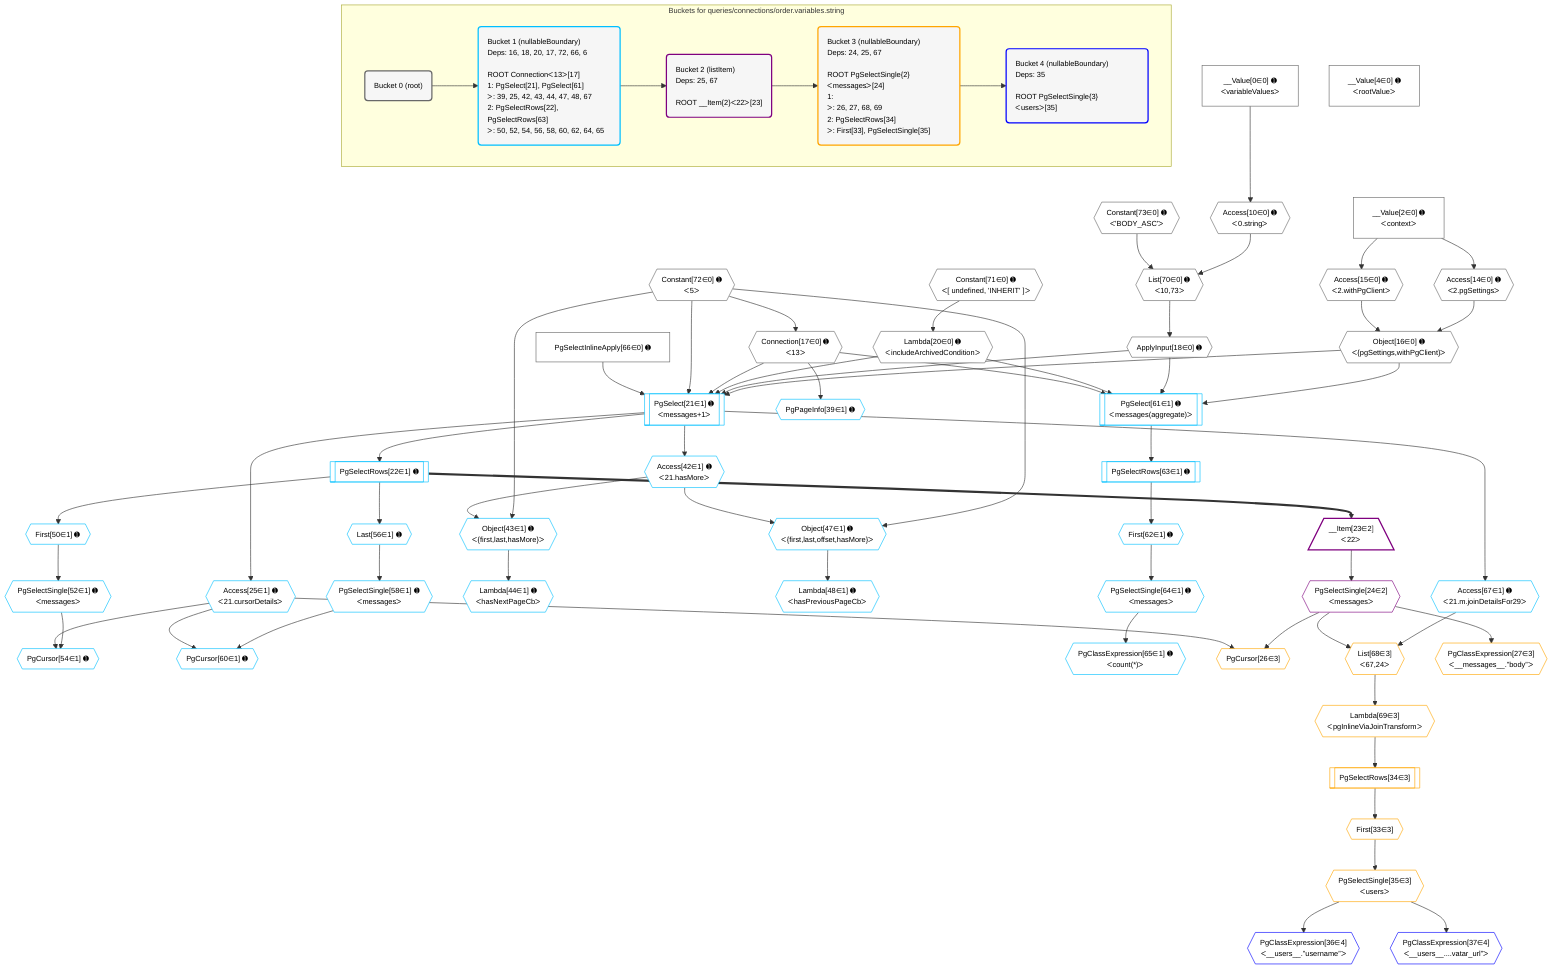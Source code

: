%%{init: {'themeVariables': { 'fontSize': '12px'}}}%%
graph TD
    classDef path fill:#eee,stroke:#000,color:#000
    classDef plan fill:#fff,stroke-width:1px,color:#000
    classDef itemplan fill:#fff,stroke-width:2px,color:#000
    classDef unbatchedplan fill:#dff,stroke-width:1px,color:#000
    classDef sideeffectplan fill:#fcc,stroke-width:2px,color:#000
    classDef bucket fill:#f6f6f6,color:#000,stroke-width:2px,text-align:left


    %% plan dependencies
    Object16{{"Object[16∈0] ➊<br />ᐸ{pgSettings,withPgClient}ᐳ"}}:::plan
    Access14{{"Access[14∈0] ➊<br />ᐸ2.pgSettingsᐳ"}}:::plan
    Access15{{"Access[15∈0] ➊<br />ᐸ2.withPgClientᐳ"}}:::plan
    Access14 & Access15 --> Object16
    List70{{"List[70∈0] ➊<br />ᐸ10,73ᐳ"}}:::plan
    Access10{{"Access[10∈0] ➊<br />ᐸ0.stringᐳ"}}:::plan
    Constant73{{"Constant[73∈0] ➊<br />ᐸ'BODY_ASC'ᐳ"}}:::plan
    Access10 & Constant73 --> List70
    __Value0["__Value[0∈0] ➊<br />ᐸvariableValuesᐳ"]:::plan
    __Value0 --> Access10
    __Value2["__Value[2∈0] ➊<br />ᐸcontextᐳ"]:::plan
    __Value2 --> Access14
    __Value2 --> Access15
    Connection17{{"Connection[17∈0] ➊<br />ᐸ13ᐳ"}}:::plan
    Constant72{{"Constant[72∈0] ➊<br />ᐸ5ᐳ"}}:::plan
    Constant72 --> Connection17
    ApplyInput18{{"ApplyInput[18∈0] ➊"}}:::plan
    List70 --> ApplyInput18
    Lambda20{{"Lambda[20∈0] ➊<br />ᐸincludeArchivedConditionᐳ"}}:::plan
    Constant71{{"Constant[71∈0] ➊<br />ᐸ[ undefined, 'INHERIT' ]ᐳ"}}:::plan
    Constant71 --> Lambda20
    __Value4["__Value[4∈0] ➊<br />ᐸrootValueᐳ"]:::plan
    PgSelectInlineApply66["PgSelectInlineApply[66∈0] ➊"]:::plan
    PgSelect21[["PgSelect[21∈1] ➊<br />ᐸmessages+1ᐳ"]]:::plan
    Object16 & ApplyInput18 & Lambda20 & Connection17 & Constant72 & PgSelectInlineApply66 --> PgSelect21
    Object47{{"Object[47∈1] ➊<br />ᐸ{first,last,offset,hasMore}ᐳ"}}:::plan
    Access42{{"Access[42∈1] ➊<br />ᐸ21.hasMoreᐳ"}}:::plan
    Constant72 & Access42 --> Object47
    PgSelect61[["PgSelect[61∈1] ➊<br />ᐸmessages(aggregate)ᐳ"]]:::plan
    Object16 & ApplyInput18 & Lambda20 & Connection17 --> PgSelect61
    Object43{{"Object[43∈1] ➊<br />ᐸ{first,last,hasMore}ᐳ"}}:::plan
    Constant72 & Access42 --> Object43
    PgCursor54{{"PgCursor[54∈1] ➊"}}:::plan
    PgSelectSingle52{{"PgSelectSingle[52∈1] ➊<br />ᐸmessagesᐳ"}}:::plan
    Access25{{"Access[25∈1] ➊<br />ᐸ21.cursorDetailsᐳ"}}:::plan
    PgSelectSingle52 & Access25 --> PgCursor54
    PgCursor60{{"PgCursor[60∈1] ➊"}}:::plan
    PgSelectSingle58{{"PgSelectSingle[58∈1] ➊<br />ᐸmessagesᐳ"}}:::plan
    PgSelectSingle58 & Access25 --> PgCursor60
    PgSelectRows22[["PgSelectRows[22∈1] ➊"]]:::plan
    PgSelect21 --> PgSelectRows22
    PgSelect21 --> Access25
    PgPageInfo39{{"PgPageInfo[39∈1] ➊"}}:::plan
    Connection17 --> PgPageInfo39
    PgSelect21 --> Access42
    Lambda44{{"Lambda[44∈1] ➊<br />ᐸhasNextPageCbᐳ"}}:::plan
    Object43 --> Lambda44
    Lambda48{{"Lambda[48∈1] ➊<br />ᐸhasPreviousPageCbᐳ"}}:::plan
    Object47 --> Lambda48
    First50{{"First[50∈1] ➊"}}:::plan
    PgSelectRows22 --> First50
    First50 --> PgSelectSingle52
    Last56{{"Last[56∈1] ➊"}}:::plan
    PgSelectRows22 --> Last56
    Last56 --> PgSelectSingle58
    First62{{"First[62∈1] ➊"}}:::plan
    PgSelectRows63[["PgSelectRows[63∈1] ➊"]]:::plan
    PgSelectRows63 --> First62
    PgSelect61 --> PgSelectRows63
    PgSelectSingle64{{"PgSelectSingle[64∈1] ➊<br />ᐸmessagesᐳ"}}:::plan
    First62 --> PgSelectSingle64
    PgClassExpression65{{"PgClassExpression[65∈1] ➊<br />ᐸcount(*)ᐳ"}}:::plan
    PgSelectSingle64 --> PgClassExpression65
    Access67{{"Access[67∈1] ➊<br />ᐸ21.m.joinDetailsFor29ᐳ"}}:::plan
    PgSelect21 --> Access67
    __Item23[/"__Item[23∈2]<br />ᐸ22ᐳ"\]:::itemplan
    PgSelectRows22 ==> __Item23
    PgSelectSingle24{{"PgSelectSingle[24∈2]<br />ᐸmessagesᐳ"}}:::plan
    __Item23 --> PgSelectSingle24
    PgCursor26{{"PgCursor[26∈3]"}}:::plan
    PgSelectSingle24 & Access25 --> PgCursor26
    List68{{"List[68∈3]<br />ᐸ67,24ᐳ"}}:::plan
    Access67 & PgSelectSingle24 --> List68
    PgClassExpression27{{"PgClassExpression[27∈3]<br />ᐸ__messages__.”body”ᐳ"}}:::plan
    PgSelectSingle24 --> PgClassExpression27
    First33{{"First[33∈3]"}}:::plan
    PgSelectRows34[["PgSelectRows[34∈3]"]]:::plan
    PgSelectRows34 --> First33
    Lambda69{{"Lambda[69∈3]<br />ᐸpgInlineViaJoinTransformᐳ"}}:::plan
    Lambda69 --> PgSelectRows34
    PgSelectSingle35{{"PgSelectSingle[35∈3]<br />ᐸusersᐳ"}}:::plan
    First33 --> PgSelectSingle35
    List68 --> Lambda69
    PgClassExpression36{{"PgClassExpression[36∈4]<br />ᐸ__users__.”username”ᐳ"}}:::plan
    PgSelectSingle35 --> PgClassExpression36
    PgClassExpression37{{"PgClassExpression[37∈4]<br />ᐸ__users__....vatar_url”ᐳ"}}:::plan
    PgSelectSingle35 --> PgClassExpression37

    %% define steps

    subgraph "Buckets for queries/connections/order.variables.string"
    Bucket0("Bucket 0 (root)"):::bucket
    classDef bucket0 stroke:#696969
    class Bucket0,__Value0,__Value2,__Value4,Access10,Access14,Access15,Object16,Connection17,ApplyInput18,Lambda20,PgSelectInlineApply66,List70,Constant71,Constant72,Constant73 bucket0
    Bucket1("Bucket 1 (nullableBoundary)<br />Deps: 16, 18, 20, 17, 72, 66, 6<br /><br />ROOT Connectionᐸ13ᐳ[17]<br />1: PgSelect[21], PgSelect[61]<br />ᐳ: 39, 25, 42, 43, 44, 47, 48, 67<br />2: PgSelectRows[22], PgSelectRows[63]<br />ᐳ: 50, 52, 54, 56, 58, 60, 62, 64, 65"):::bucket
    classDef bucket1 stroke:#00bfff
    class Bucket1,PgSelect21,PgSelectRows22,Access25,PgPageInfo39,Access42,Object43,Lambda44,Object47,Lambda48,First50,PgSelectSingle52,PgCursor54,Last56,PgSelectSingle58,PgCursor60,PgSelect61,First62,PgSelectRows63,PgSelectSingle64,PgClassExpression65,Access67 bucket1
    Bucket2("Bucket 2 (listItem)<br />Deps: 25, 67<br /><br />ROOT __Item{2}ᐸ22ᐳ[23]"):::bucket
    classDef bucket2 stroke:#7f007f
    class Bucket2,__Item23,PgSelectSingle24 bucket2
    Bucket3("Bucket 3 (nullableBoundary)<br />Deps: 24, 25, 67<br /><br />ROOT PgSelectSingle{2}ᐸmessagesᐳ[24]<br />1: <br />ᐳ: 26, 27, 68, 69<br />2: PgSelectRows[34]<br />ᐳ: First[33], PgSelectSingle[35]"):::bucket
    classDef bucket3 stroke:#ffa500
    class Bucket3,PgCursor26,PgClassExpression27,First33,PgSelectRows34,PgSelectSingle35,List68,Lambda69 bucket3
    Bucket4("Bucket 4 (nullableBoundary)<br />Deps: 35<br /><br />ROOT PgSelectSingle{3}ᐸusersᐳ[35]"):::bucket
    classDef bucket4 stroke:#0000ff
    class Bucket4,PgClassExpression36,PgClassExpression37 bucket4
    Bucket0 --> Bucket1
    Bucket1 --> Bucket2
    Bucket2 --> Bucket3
    Bucket3 --> Bucket4
    end